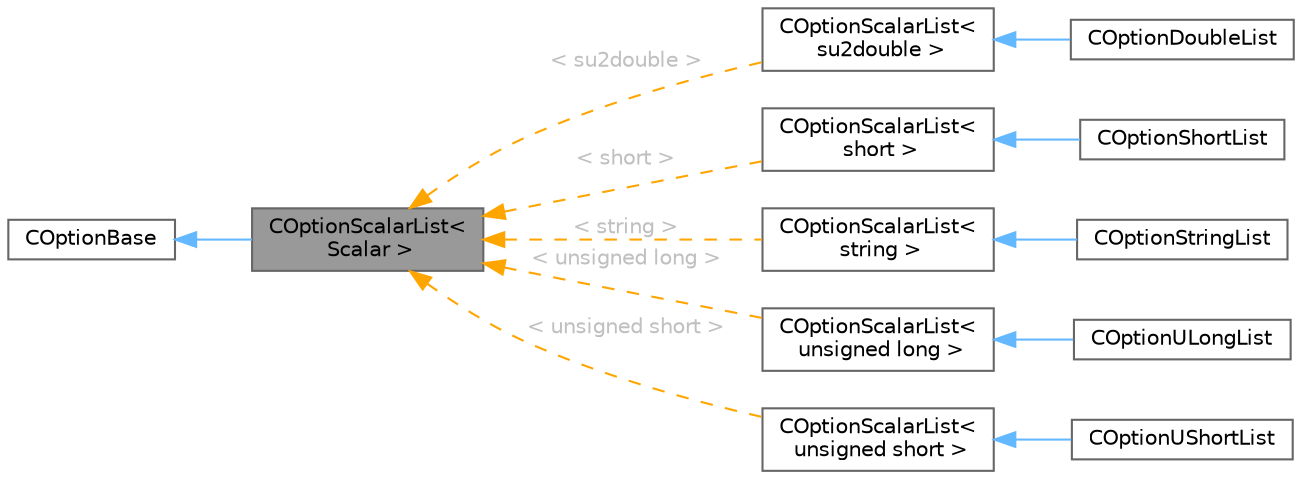 digraph "COptionScalarList&lt; Scalar &gt;"
{
 // LATEX_PDF_SIZE
  bgcolor="transparent";
  edge [fontname=Helvetica,fontsize=10,labelfontname=Helvetica,labelfontsize=10];
  node [fontname=Helvetica,fontsize=10,shape=box,height=0.2,width=0.4];
  rankdir="LR";
  Node1 [id="Node000001",label="COptionScalarList\<\l Scalar \>",height=0.2,width=0.4,color="gray40", fillcolor="grey60", style="filled", fontcolor="black",tooltip=" "];
  Node2 -> Node1 [id="edge1_Node000001_Node000002",dir="back",color="steelblue1",style="solid",tooltip=" "];
  Node2 [id="Node000002",label="COptionBase",height=0.2,width=0.4,color="gray40", fillcolor="white", style="filled",URL="$classCOptionBase.html",tooltip=" "];
  Node1 -> Node3 [id="edge2_Node000001_Node000003",dir="back",color="orange",style="dashed",tooltip=" ",label=" \< su2double \>",fontcolor="grey" ];
  Node3 [id="Node000003",label="COptionScalarList\<\l su2double \>",height=0.2,width=0.4,color="gray40", fillcolor="white", style="filled",URL="$classCOptionScalarList.html",tooltip=" "];
  Node3 -> Node4 [id="edge3_Node000003_Node000004",dir="back",color="steelblue1",style="solid",tooltip=" "];
  Node4 [id="Node000004",label="COptionDoubleList",height=0.2,width=0.4,color="gray40", fillcolor="white", style="filled",URL="$classCOptionDoubleList.html",tooltip=" "];
  Node1 -> Node5 [id="edge4_Node000001_Node000005",dir="back",color="orange",style="dashed",tooltip=" ",label=" \< short \>",fontcolor="grey" ];
  Node5 [id="Node000005",label="COptionScalarList\<\l short \>",height=0.2,width=0.4,color="gray40", fillcolor="white", style="filled",URL="$classCOptionScalarList.html",tooltip=" "];
  Node5 -> Node6 [id="edge5_Node000005_Node000006",dir="back",color="steelblue1",style="solid",tooltip=" "];
  Node6 [id="Node000006",label="COptionShortList",height=0.2,width=0.4,color="gray40", fillcolor="white", style="filled",URL="$classCOptionShortList.html",tooltip=" "];
  Node1 -> Node7 [id="edge6_Node000001_Node000007",dir="back",color="orange",style="dashed",tooltip=" ",label=" \< string \>",fontcolor="grey" ];
  Node7 [id="Node000007",label="COptionScalarList\<\l string \>",height=0.2,width=0.4,color="gray40", fillcolor="white", style="filled",URL="$classCOptionScalarList.html",tooltip=" "];
  Node7 -> Node8 [id="edge7_Node000007_Node000008",dir="back",color="steelblue1",style="solid",tooltip=" "];
  Node8 [id="Node000008",label="COptionStringList",height=0.2,width=0.4,color="gray40", fillcolor="white", style="filled",URL="$classCOptionStringList.html",tooltip=" "];
  Node1 -> Node9 [id="edge8_Node000001_Node000009",dir="back",color="orange",style="dashed",tooltip=" ",label=" \< unsigned long \>",fontcolor="grey" ];
  Node9 [id="Node000009",label="COptionScalarList\<\l unsigned long \>",height=0.2,width=0.4,color="gray40", fillcolor="white", style="filled",URL="$classCOptionScalarList.html",tooltip=" "];
  Node9 -> Node10 [id="edge9_Node000009_Node000010",dir="back",color="steelblue1",style="solid",tooltip=" "];
  Node10 [id="Node000010",label="COptionULongList",height=0.2,width=0.4,color="gray40", fillcolor="white", style="filled",URL="$classCOptionULongList.html",tooltip=" "];
  Node1 -> Node11 [id="edge10_Node000001_Node000011",dir="back",color="orange",style="dashed",tooltip=" ",label=" \< unsigned short \>",fontcolor="grey" ];
  Node11 [id="Node000011",label="COptionScalarList\<\l unsigned short \>",height=0.2,width=0.4,color="gray40", fillcolor="white", style="filled",URL="$classCOptionScalarList.html",tooltip=" "];
  Node11 -> Node12 [id="edge11_Node000011_Node000012",dir="back",color="steelblue1",style="solid",tooltip=" "];
  Node12 [id="Node000012",label="COptionUShortList",height=0.2,width=0.4,color="gray40", fillcolor="white", style="filled",URL="$classCOptionUShortList.html",tooltip=" "];
}
